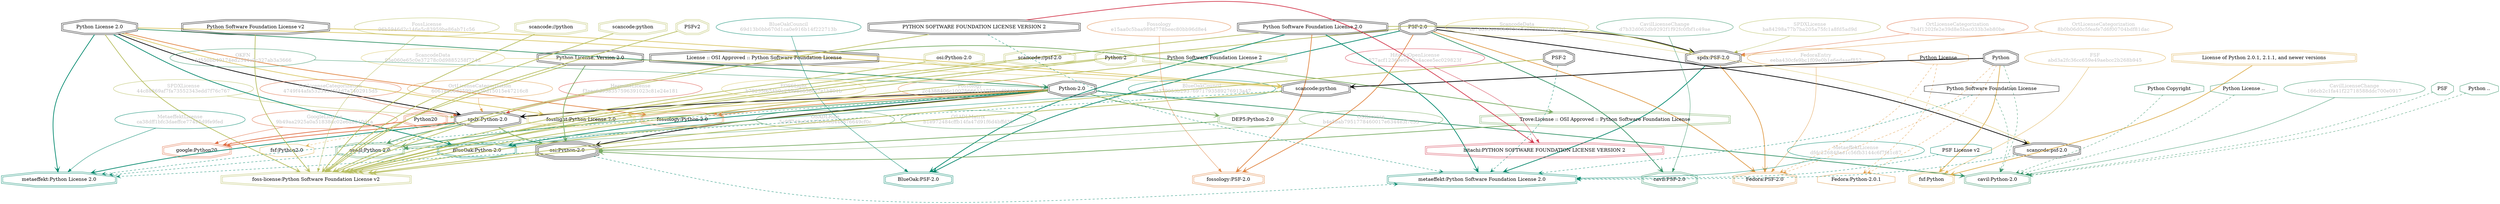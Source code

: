 strict digraph {
    node [shape=box];
    graph [splines=curved];
    3623 [label="SPDXLicense\nba84298a77b7ba205a75fc1a8fd5ad9d"
         ,fontcolor=gray
         ,color="#b8bf62"
         ,fillcolor="beige;1"
         ,shape=ellipse];
    3624 [label="spdx:PSF-2.0"
         ,shape=doubleoctagon];
    3625 [label="PSF-2.0"
         ,shape=doubleoctagon];
    3626 [label="Python Software Foundation License 2.0"
         ,shape=doubleoctagon];
    3697 [label="SPDXLicense\n44c88869af7fa73552343edd7f76c767"
         ,fontcolor=gray
         ,color="#b8bf62"
         ,fillcolor="beige;1"
         ,shape=ellipse];
    3698 [label="spdx:Python-2.0"
         ,shape=doubleoctagon];
    3699 [label="Python-2.0"
         ,shape=doubleoctagon];
    3700 [label="Python License 2.0"
         ,shape=doubleoctagon];
    5253 [label="OSILicense\nb4e5bab7951778460017e6344e3f7c33"
         ,fontcolor=gray
         ,color="#78ab63"
         ,fillcolor="beige;1"
         ,shape=ellipse];
    5254 [label="osi:Python-2.0"
         ,shape=tripleoctagon];
    5255 [label="Python License, Version 2.0"
         ,shape=doubleoctagon];
    5256 [label="DEP5:Python-2.0"
         ,color="#78ab63"
         ,shape=doubleoctagon];
    5257 [label="Trove:License :: OSI Approved :: Python Software Foundation License"
         ,color="#78ab63"
         ,shape=doubleoctagon];
    5258 [label="License :: OSI Approved :: Python Software Foundation License"
         ,shape=doubleoctagon];
    5568 [label="GoogleLicense\n9b49aa2925a0a51838dc02e6d8040d1a"
         ,fontcolor=gray
         ,color="#e06f45"
         ,fillcolor="beige;1"
         ,shape=ellipse];
    5569 [label="google:Python20"
         ,color="#e06f45"
         ,shape=doubleoctagon];
    5570 [label=Python20
         ,color="#e06f45"
         ,shape=doubleoctagon];
    8305 [label="FedoraEntry\neeba430cfe9bc1f09e0b1e6edaaef852"
         ,fontcolor=gray
         ,color="#e09d4b"
         ,fillcolor="beige;1"
         ,shape=ellipse];
    8306 [label="Fedora:PSF-2.0"
         ,color="#e09d4b"
         ,shape=doubleoctagon];
    8307 [label="Python License"
         ,color="#e09d4b"
         ,shape=octagon];
    8308 [label=Python
         ,shape=doubleoctagon];
    8317 [label="Fedora:Python-2.0.1"
         ,color="#e09d4b"
         ,shape=octagon];
    8974 [label="BlueOakCouncil\n69d13b0bb670d1ca0e916b14f222713b"
         ,fontcolor=gray
         ,color="#00876c"
         ,fillcolor="beige;1"
         ,shape=ellipse];
    8975 [label="BlueOak:PSF-2.0"
         ,color="#00876c"
         ,shape=doubleoctagon];
    8977 [label="BlueOakCouncil\n9a379953b29376971793589276913a47"
         ,fontcolor=gray
         ,color="#00876c"
         ,fillcolor="beige;1"
         ,shape=ellipse];
    8978 [label="BlueOak:Python-2.0"
         ,color="#00876c"
         ,shape=doubleoctagon];
    9698 [label="OSADLRule\n5c9ff749e043d7935ed44c876649cf0c"
         ,fontcolor=gray
         ,color="#58a066"
         ,fillcolor="beige;1"
         ,shape=ellipse];
    9699 [label="osadl:Python-2.0"
         ,color="#58a066"
         ,shape=doubleoctagon];
    9954 [label="OSADLMatrix\nb1e972484cffb14fa47d91f6d4bffd36"
         ,fontcolor=gray
         ,color="#58a066"
         ,fillcolor="beige;1"
         ,shape=ellipse];
    10451 [label="FSF\nabd3a2fc36cc659e49aebcc2b268b945"
          ,fontcolor=gray
          ,color="#deb256"
          ,fillcolor="beige;1"
          ,shape=ellipse];
    10452 [label="fsf:Python"
          ,color="#deb256"
          ,shape=doubleoctagon];
    10453 [label="License of Python 2.0.1, 2.1.1, and newer versions"
          ,color="#deb256"
          ,shape=doubleoctagon];
    10469 [label="fsf:Python2.0"
          ,color="#deb256"
          ,shape=octagon];
    22472 [label="ScancodeData\n4e7469d4098b294ea5c07317a33fb21d"
          ,fontcolor=gray
          ,color="#dac767"
          ,fillcolor="beige;1"
          ,shape=ellipse];
    22473 [label="scancode:psf-2.0"
          ,shape=doubleoctagon];
    22562 [label="ScancodeData\n95e060e65c0e37278c0d9885258f724d"
          ,fontcolor=gray
          ,color="#dac767"
          ,fillcolor="beige;1"
          ,shape=ellipse];
    22563 [label="scancode:python"
          ,shape=doubleoctagon];
    22564 [label="Python Software Foundation License v2"
          ,shape=doubleoctagon];
    25939 [label="Fossology\n2c4388406c10075666111752aed0303f"
          ,fontcolor=gray
          ,color="#e18745"
          ,fillcolor="beige;1"
          ,shape=ellipse];
    25940 [label="fossology:Python-2.0"
          ,color="#e18745"
          ,shape=doubleoctagon];
    28157 [label="Fossology\ne15aa0c5baa989d778beec80bb96d8e4"
          ,fontcolor=gray
          ,color="#e18745"
          ,fillcolor="beige;1"
          ,shape=ellipse];
    28158 [label="fossology:PSF-2.0"
          ,color="#e18745"
          ,shape=doubleoctagon];
    28381 [label="OKFN\ndd550bb49174ed2544e9c327ab3a3666"
          ,fontcolor=gray
          ,color="#379469"
          ,fillcolor="beige;1"
          ,shape=ellipse];
    35167 [label="OrtLicenseCategorization\n7b4f1202fe2e39d8e5bac033b3eb80be"
          ,fontcolor=gray
          ,color="#e06f45"
          ,fillcolor="beige;1"
          ,shape=ellipse];
    35175 [label="OrtLicenseCategorization\n4749f44afa5323414fd4d7a7402915d5"
          ,fontcolor=gray
          ,color="#e06f45"
          ,fillcolor="beige;1"
          ,shape=ellipse];
    36237 [label="OrtLicenseCategorization\n8b0b06d0c5feafe7d6f00704bdf81dac"
          ,fontcolor=gray
          ,color="#e09d4b"
          ,fillcolor="beige;1"
          ,shape=ellipse];
    36240 [label="OrtLicenseCategorization\n6061a456d2599aca30d15015e47216c8"
          ,fontcolor=gray
          ,color="#e09d4b"
          ,fillcolor="beige;1"
          ,shape=ellipse];
    37412 [label="CavilLicenseChange\nd7b32d062db9292f1f92fc0fbf1c49ae"
          ,fontcolor=gray
          ,color="#379469"
          ,fillcolor="beige;1"
          ,shape=ellipse];
    37413 [label="cavil:PSF-2.0"
          ,color="#379469"
          ,shape=doubleoctagon];
    37418 [label="CavilLicenseChange\n166cb2c1fa41f22718588ddc700e0917"
          ,fontcolor=gray
          ,color="#379469"
          ,fillcolor="beige;1"
          ,shape=ellipse];
    37419 [label="cavil:Python-2.0"
          ,color="#379469"
          ,shape=doubleoctagon];
    37420 [label=PSF
          ,color="#379469"
          ,shape=octagon];
    37421 [label="Python .."
          ,color="#379469"
          ,shape=octagon];
    37422 [label="Python Copyright"
          ,color="#379469"
          ,shape=octagon];
    37423 [label="Python License .."
          ,color="#379469"
          ,shape=octagon];
    37424 [label="Python Software Foundation License"
          ,shape=octagon];
    46945 [label="MetaeffektLicense\ndfdc226848ae1c56fb3144c6f7fd1c87"
          ,fontcolor=gray
          ,color="#00876c"
          ,fillcolor="beige;1"
          ,shape=ellipse];
    46946 [label="metaeffekt:Python Software Foundation License 2.0"
          ,color="#00876c"
          ,shape=doubleoctagon];
    46947 [label="PSF-2"
          ,shape=doubleoctagon];
    46948 [label="PYTHON SOFTWARE FOUNDATION LICENSE VERSION 2"
          ,shape=doubleoctagon];
    46949 [label="PSF License v2"
          ,color="#00876c"
          ,shape=octagon];
    46955 [label="MetaeffektLicense\nca38dff1bfc3daeffce77495d9fe9fed"
          ,fontcolor=gray
          ,color="#00876c"
          ,fillcolor="beige;1"
          ,shape=ellipse];
    46956 [label="metaeffekt:Python License 2.0"
          ,color="#00876c"
          ,shape=doubleoctagon];
    50069 [label="HermineLicense\nf3aec6d958357596391023c81e24e181"
          ,fontcolor=gray
          ,color="#dc574a"
          ,fillcolor="beige;1"
          ,shape=ellipse];
    50782 [label="FossLicense\n96b5946d2c146e5c83959be86ab71c56"
          ,fontcolor=gray
          ,color="#b8bf62"
          ,fillcolor="beige;1"
          ,shape=ellipse];
    50783 [label="foss-license:Python Software Foundation License v2"
          ,color="#b8bf62"
          ,shape=doubleoctagon];
    50784 [label="scancode://psf-2.0"
          ,color="#b8bf62"
          ,shape=doubleoctagon];
    50785 [label="scancode://python"
          ,color="#b8bf62"
          ,shape=doubleoctagon];
    50786 [label="Python Software Foundation License 2"
          ,color="#b8bf62"
          ,shape=doubleoctagon];
    50787 [label="scancode:python"
          ,color="#b8bf62"
          ,shape=doubleoctagon];
    50788 [label="osi:Python-2.0"
          ,color="#b8bf62"
          ,shape=doubleoctagon];
    50789 [label=PSFv2
          ,color="#b8bf62"
          ,shape=doubleoctagon];
    50790 [label="Python-2"
          ,color="#b8bf62"
          ,shape=doubleoctagon];
    51059 [label="FOSSLight\nb78235f654b9e2999be656dc7e1b891b"
          ,fontcolor=gray
          ,color="#dac767"
          ,fillcolor="beige;1"
          ,shape=ellipse];
    51060 [label="fosslight:Python License 2.0"
          ,color="#dac767"
          ,shape=doubleoctagon];
    51704 [label="HitachiOpenLicense\n877acf12369e0973c4acee5ec029823f"
          ,fontcolor=gray
          ,color="#d43d51"
          ,fillcolor="beige;1"
          ,shape=ellipse];
    51705 [label="hitachi:PYTHON SOFTWARE FOUNDATION LICENSE VERSION 2"
          ,color="#d43d51"
          ,shape=doubleoctagon];
    3623 -> 3624 [weight=0.5
                 ,color="#b8bf62"];
    3624 -> 8306 [style=bold
                 ,arrowhead=vee
                 ,weight=0.7
                 ,color="#e09d4b"];
    3624 -> 46946 [style=bold
                  ,arrowhead=vee
                  ,weight=0.7
                  ,color="#00876c"];
    3625 -> 3624 [style=bold
                 ,arrowhead=vee
                 ,weight=0.7];
    3625 -> 8306 [style=bold
                 ,arrowhead=vee
                 ,weight=0.7
                 ,color="#e09d4b"];
    3625 -> 8975 [style=bold
                 ,arrowhead=vee
                 ,weight=0.7
                 ,color="#00876c"];
    3625 -> 22473 [style=bold
                  ,arrowhead=vee
                  ,weight=0.7];
    3625 -> 28158 [style=bold
                  ,arrowhead=vee
                  ,weight=0.7
                  ,color="#e18745"];
    3625 -> 37413 [style=bold
                  ,arrowhead=vee
                  ,weight=0.7
                  ,color="#379469"];
    3625 -> 37413 [style=bold
                  ,arrowhead=vee
                  ,weight=0.7
                  ,color="#379469"];
    3625 -> 50783 [style=bold
                  ,arrowhead=vee
                  ,weight=0.7
                  ,color="#b8bf62"];
    3626 -> 3624 [style=bold
                 ,arrowhead=vee
                 ,weight=0.7
                 ,color="#b8bf62"];
    3626 -> 8975 [style=bold
                 ,arrowhead=vee
                 ,weight=0.7
                 ,color="#00876c"];
    3626 -> 28158 [style=bold
                  ,arrowhead=vee
                  ,weight=0.7
                  ,color="#e18745"];
    3626 -> 46946 [style=bold
                  ,arrowhead=vee
                  ,weight=0.7
                  ,color="#00876c"];
    3626 -> 50783 [style=bold
                  ,arrowhead=vee
                  ,weight=0.7
                  ,color="#b8bf62"];
    3697 -> 3698 [weight=0.5
                 ,color="#b8bf62"];
    3698 -> 5254 [style=bold
                 ,arrowhead=vee
                 ,weight=0.7
                 ,color="#78ab63"];
    3698 -> 5569 [style=bold
                 ,arrowhead=vee
                 ,weight=0.7
                 ,color="#e06f45"];
    3698 -> 9699 [style=bold
                 ,arrowhead=vee
                 ,weight=0.7
                 ,color="#58a066"];
    3698 -> 10469 [style=dashed
                  ,arrowhead=vee
                  ,weight=0.5
                  ,color="#deb256"];
    3698 -> 46956 [style=bold
                  ,arrowhead=vee
                  ,weight=0.7
                  ,color="#00876c"];
    3699 -> 3698 [style=bold
                 ,arrowhead=vee
                 ,weight=0.7];
    3699 -> 5254 [style=bold
                 ,arrowhead=vee
                 ,weight=0.7];
    3699 -> 5256 [style=bold
                 ,arrowhead=vee
                 ,weight=0.7
                 ,color="#78ab63"];
    3699 -> 8978 [style=bold
                 ,arrowhead=vee
                 ,weight=0.7
                 ,color="#00876c"];
    3699 -> 9699 [style=bold
                 ,arrowhead=vee
                 ,weight=0.7
                 ,color="#58a066"];
    3699 -> 25940 [style=bold
                  ,arrowhead=vee
                  ,weight=0.7
                  ,color="#e18745"];
    3699 -> 37419 [style=bold
                  ,arrowhead=vee
                  ,weight=0.7
                  ,color="#379469"];
    3699 -> 37419 [style=bold
                  ,arrowhead=vee
                  ,weight=0.7
                  ,color="#379469"];
    3699 -> 46956 [style=dashed
                  ,arrowhead=vee
                  ,weight=0.5
                  ,color="#00876c"];
    3699 -> 50783 [style=bold
                  ,arrowhead=vee
                  ,weight=0.7
                  ,color="#b8bf62"];
    3699 -> 51060 [style=bold
                  ,arrowhead=vee
                  ,weight=0.7
                  ,color="#dac767"];
    3700 -> 3698 [style=bold
                 ,arrowhead=vee
                 ,weight=0.7];
    3700 -> 3699 [style=bold
                 ,arrowhead=vee
                 ,weight=0.7
                 ,color="#379469"];
    3700 -> 8978 [style=bold
                 ,arrowhead=vee
                 ,weight=0.7
                 ,color="#00876c"];
    3700 -> 22563 [style=bold
                  ,arrowhead=vee
                  ,weight=0.7
                  ,color="#dac767"];
    3700 -> 25940 [style=bold
                  ,arrowhead=vee
                  ,weight=0.7
                  ,color="#e18745"];
    3700 -> 46956 [style=bold
                  ,arrowhead=vee
                  ,weight=0.7
                  ,color="#00876c"];
    3700 -> 46956 [style=bold
                  ,arrowhead=vee
                  ,weight=0.7
                  ,color="#00876c"];
    3700 -> 50783 [style=bold
                  ,arrowhead=vee
                  ,weight=0.7
                  ,color="#b8bf62"];
    3700 -> 51060 [style=bold
                  ,arrowhead=vee
                  ,weight=0.7
                  ,color="#dac767"];
    5253 -> 5254 [weight=0.5
                 ,color="#78ab63"];
    5254 -> 46946 [style=dashed
                  ,arrowhead=vee
                  ,weight=0.5
                  ,color="#00876c"];
    5254 -> 46956 [style=dashed
                  ,arrowhead=vee
                  ,weight=0.5
                  ,color="#00876c"];
    5255 -> 5254 [style=bold
                 ,arrowhead=vee
                 ,weight=0.7
                 ,color="#78ab63"];
    5255 -> 50783 [style=bold
                  ,arrowhead=vee
                  ,weight=0.7
                  ,color="#b8bf62"];
    5256 -> 5254 [style=bold
                 ,arrowhead=vee
                 ,weight=0.7
                 ,color="#78ab63"];
    5257 -> 5254 [style=bold
                 ,arrowhead=vee
                 ,weight=0.7
                 ,color="#78ab63"];
    5258 -> 5257 [style=bold
                 ,arrowhead=vee
                 ,weight=0.7
                 ,color="#78ab63"];
    5258 -> 50783 [style=bold
                  ,arrowhead=vee
                  ,weight=0.7
                  ,color="#b8bf62"];
    5568 -> 5569 [weight=0.5
                 ,color="#e06f45"];
    5570 -> 5569 [style=bold
                 ,arrowhead=vee
                 ,weight=0.7
                 ,color="#e06f45"];
    8305 -> 8306 [weight=0.5
                 ,color="#e09d4b"];
    8307 -> 8306 [style=dashed
                 ,arrowhead=vee
                 ,weight=0.5
                 ,color="#e09d4b"];
    8307 -> 8317 [style=dashed
                 ,arrowhead=vee
                 ,weight=0.5
                 ,color="#e09d4b"];
    8308 -> 8306 [style=dashed
                 ,arrowhead=vee
                 ,weight=0.5
                 ,color="#e09d4b"];
    8308 -> 8317 [style=dashed
                 ,arrowhead=vee
                 ,weight=0.5
                 ,color="#e09d4b"];
    8308 -> 10452 [style=bold
                  ,arrowhead=vee
                  ,weight=0.7
                  ,color="#deb256"];
    8308 -> 22563 [style=bold
                  ,arrowhead=vee
                  ,weight=0.7];
    8308 -> 37419 [style=dashed
                  ,arrowhead=vee
                  ,weight=0.5
                  ,color="#379469"];
    8974 -> 8975 [weight=0.5
                 ,color="#00876c"];
    8977 -> 8978 [weight=0.5
                 ,color="#00876c"];
    9698 -> 9699 [weight=0.5
                 ,color="#58a066"];
    9954 -> 9699 [weight=0.5
                 ,color="#58a066"];
    10451 -> 10452 [weight=0.5
                   ,color="#deb256"];
    10453 -> 10452 [style=bold
                   ,arrowhead=vee
                   ,weight=0.7
                   ,color="#deb256"];
    22472 -> 22473 [weight=0.5
                   ,color="#dac767"];
    22473 -> 46946 [style=dashed
                   ,arrowhead=vee
                   ,weight=0.5
                   ,color="#00876c"];
    22562 -> 22563 [weight=0.5
                   ,color="#dac767"];
    22563 -> 46956 [style=dashed
                   ,arrowhead=vee
                   ,weight=0.5
                   ,color="#00876c"];
    22563 -> 50783 [style=bold
                   ,arrowhead=vee
                   ,weight=0.7
                   ,color="#b8bf62"];
    22564 -> 22563 [style=bold
                   ,arrowhead=vee
                   ,weight=0.7
                   ,color="#dac767"];
    22564 -> 50783 [style=bold
                   ,arrowhead=vee
                   ,weight=0.7
                   ,color="#b8bf62"];
    25939 -> 25940 [weight=0.5
                   ,color="#e18745"];
    28157 -> 28158 [weight=0.5
                   ,color="#e18745"];
    28381 -> 3699 [weight=0.5
                  ,color="#379469"];
    35167 -> 3624 [weight=0.5
                  ,color="#e06f45"];
    35175 -> 3698 [weight=0.5
                  ,color="#e06f45"];
    36237 -> 3624 [weight=0.5
                  ,color="#e09d4b"];
    36240 -> 3698 [weight=0.5
                  ,color="#e09d4b"];
    37412 -> 37413 [weight=0.5
                   ,color="#379469"];
    37418 -> 37419 [weight=0.5
                   ,color="#379469"];
    37420 -> 37419 [style=dashed
                   ,arrowhead=vee
                   ,weight=0.5
                   ,color="#379469"];
    37421 -> 37419 [style=dashed
                   ,arrowhead=vee
                   ,weight=0.5
                   ,color="#379469"];
    37422 -> 37419 [style=dashed
                   ,arrowhead=vee
                   ,weight=0.5
                   ,color="#379469"];
    37423 -> 37419 [style=dashed
                   ,arrowhead=vee
                   ,weight=0.5
                   ,color="#379469"];
    37424 -> 37419 [style=dashed
                   ,arrowhead=vee
                   ,weight=0.5
                   ,color="#379469"];
    37424 -> 46946 [style=dashed
                   ,arrowhead=vee
                   ,weight=0.5
                   ,color="#00876c"];
    46945 -> 46946 [weight=0.5
                   ,color="#00876c"];
    46947 -> 46946 [style=dashed
                   ,arrowhead=vee
                   ,weight=0.5
                   ,color="#00876c"];
    46947 -> 50783 [style=bold
                   ,arrowhead=vee
                   ,weight=0.7
                   ,color="#b8bf62"];
    46948 -> 46946 [style=dashed
                   ,arrowhead=vee
                   ,weight=0.5
                   ,color="#00876c"];
    46948 -> 50783 [style=bold
                   ,arrowhead=vee
                   ,weight=0.7
                   ,color="#b8bf62"];
    46948 -> 51705 [style=bold
                   ,arrowhead=vee
                   ,weight=0.7
                   ,color="#d43d51"];
    46949 -> 46946 [style=dashed
                   ,arrowhead=vee
                   ,weight=0.5
                   ,color="#00876c"];
    46955 -> 46956 [weight=0.5
                   ,color="#00876c"];
    50069 -> 3698 [weight=0.5
                  ,color="#dc574a"];
    50782 -> 50783 [weight=0.5
                   ,color="#b8bf62"];
    50784 -> 50783 [style=bold
                   ,arrowhead=vee
                   ,weight=0.7
                   ,color="#b8bf62"];
    50785 -> 50783 [style=bold
                   ,arrowhead=vee
                   ,weight=0.7
                   ,color="#b8bf62"];
    50786 -> 50783 [style=bold
                   ,arrowhead=vee
                   ,weight=0.7
                   ,color="#b8bf62"];
    50787 -> 50783 [style=bold
                   ,arrowhead=vee
                   ,weight=0.7
                   ,color="#b8bf62"];
    50788 -> 50783 [style=bold
                   ,arrowhead=vee
                   ,weight=0.7
                   ,color="#b8bf62"];
    50789 -> 50783 [style=bold
                   ,arrowhead=vee
                   ,weight=0.7
                   ,color="#b8bf62"];
    50790 -> 50783 [style=bold
                   ,arrowhead=vee
                   ,weight=0.7
                   ,color="#b8bf62"];
    51059 -> 51060 [weight=0.5
                   ,color="#dac767"];
    51704 -> 51705 [weight=0.5
                   ,color="#d43d51"];
}

